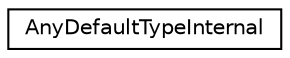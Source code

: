 digraph "类继承关系图"
{
 // LATEX_PDF_SIZE
  edge [fontname="Helvetica",fontsize="10",labelfontname="Helvetica",labelfontsize="10"];
  node [fontname="Helvetica",fontsize="10",shape=record];
  rankdir="LR";
  Node0 [label="AnyDefaultTypeInternal",height=0.2,width=0.4,color="black", fillcolor="white", style="filled",URL="$structAnyDefaultTypeInternal.html",tooltip=" "];
}
